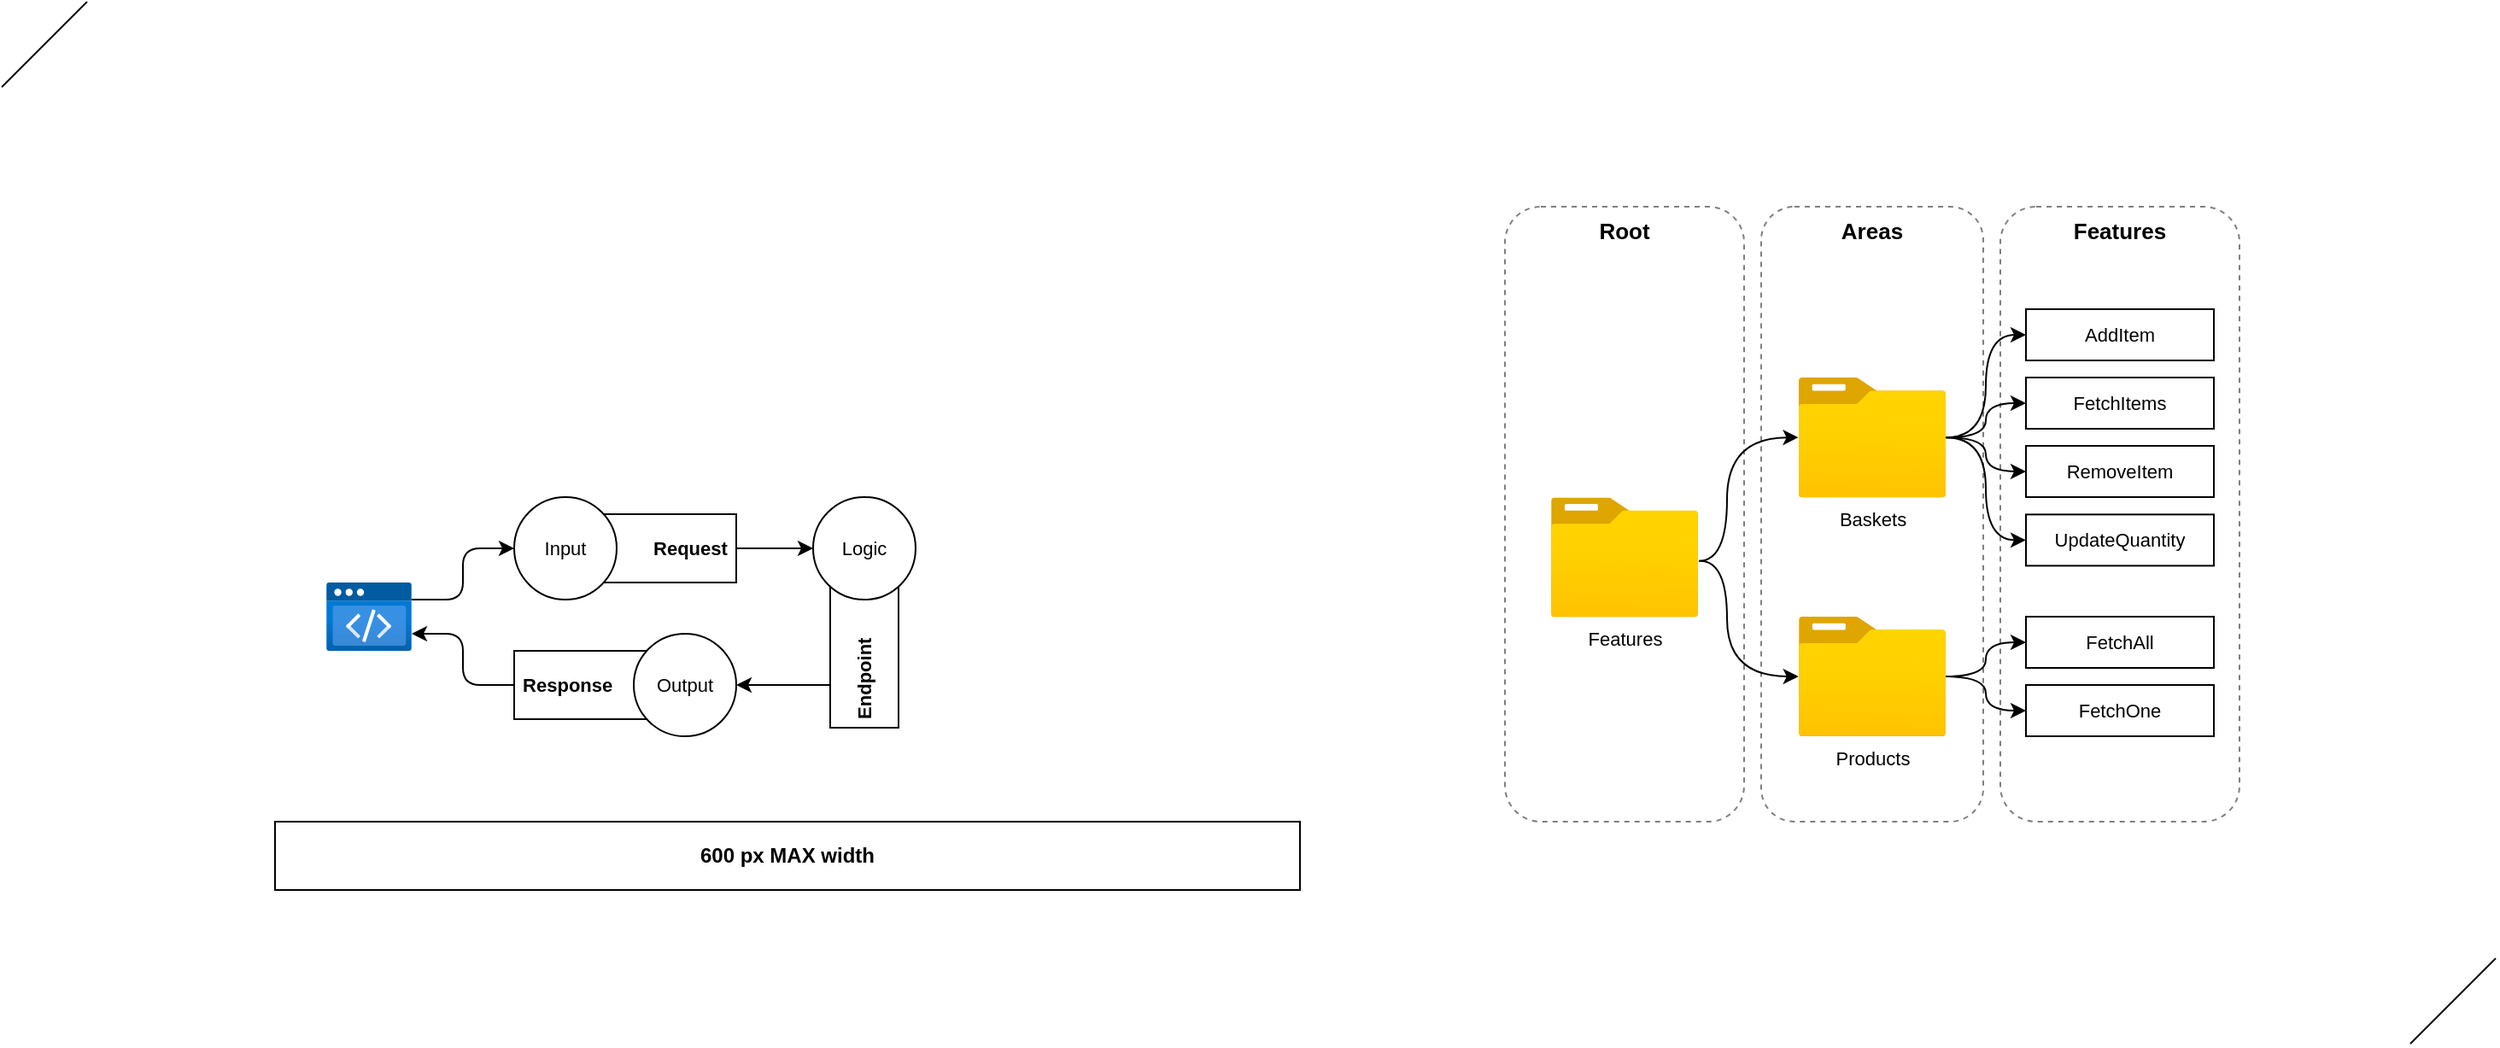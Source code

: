<mxfile>
    <diagram id="xJFc0pOBORfeTmZtKoVe" name="REPR">
        <mxGraphModel dx="1466" dy="25" grid="1" gridSize="10" guides="1" tooltips="1" connect="1" arrows="1" fold="1" page="0" pageScale="1" pageWidth="850" pageHeight="1100" math="0" shadow="0">
            <root>
                <mxCell id="0"/>
                <mxCell id="1" parent="0"/>
                <mxCell id="9" value="" style="endArrow=classic;html=1;shadow=0;fontFamily=Helvetica;fontSize=13;fontColor=#666666;strokeColor=default;" edge="1" parent="1" target="11">
                    <mxGeometry width="50" height="50" relative="1" as="geometry">
                        <mxPoint x="370" y="1200" as="sourcePoint"/>
                        <mxPoint x="660.0" y="1119.5" as="targetPoint"/>
                    </mxGeometry>
                </mxCell>
                <mxCell id="3" value="Request&amp;nbsp;" style="rounded=0;whiteSpace=wrap;html=1;labelBackgroundColor=none;sketch=0;fontSize=11;strokeColor=default;fillStyle=hachure;fontStyle=1;shadow=0;glass=0;fontColor=default;fillColor=default;align=right;" vertex="1" parent="1">
                    <mxGeometry x="220" y="1100" width="90" height="40" as="geometry"/>
                </mxCell>
                <mxCell id="4" value="Input" style="ellipse;whiteSpace=wrap;html=1;aspect=fixed;sketch=0;strokeColor=default;fillColor=default;fontSize=11;fontColor=default;align=center;rounded=0;shadow=0;fontStyle=0;glass=0;fillStyle=hachure;" vertex="1" parent="1">
                    <mxGeometry x="180" y="1090" width="60" height="60" as="geometry"/>
                </mxCell>
                <mxCell id="5" value="" style="endArrow=classic;html=1;shadow=0;fontFamily=Helvetica;fontSize=13;fontColor=#666666;strokeColor=default;edgeStyle=orthogonalEdgeStyle;rounded=0;" edge="1" parent="1" source="3" target="8">
                    <mxGeometry width="50" height="50" relative="1" as="geometry">
                        <mxPoint x="230.0" y="1160" as="sourcePoint"/>
                        <mxPoint x="340" y="1130" as="targetPoint"/>
                    </mxGeometry>
                </mxCell>
                <mxCell id="6" value="" style="endArrow=classic;html=1;shadow=0;fontFamily=Helvetica;fontSize=13;fontColor=#666666;strokeColor=default;edgeStyle=elbowEdgeStyle;exitX=1;exitY=0.25;exitDx=0;exitDy=0;rounded=1;" edge="1" parent="1" source="14" target="4">
                    <mxGeometry width="50" height="50" relative="1" as="geometry">
                        <mxPoint x="120.0" y="1160" as="sourcePoint"/>
                        <mxPoint x="180.0" y="1129.86" as="targetPoint"/>
                    </mxGeometry>
                </mxCell>
                <mxCell id="7" value="&amp;nbsp;Endpoint" style="rounded=0;whiteSpace=wrap;html=1;labelBackgroundColor=none;sketch=0;fontSize=11;strokeColor=default;fillStyle=hachure;fontStyle=1;shadow=0;glass=0;fontColor=default;fillColor=default;align=left;rotation=-90;" vertex="1" parent="1">
                    <mxGeometry x="340" y="1160" width="90" height="40" as="geometry"/>
                </mxCell>
                <mxCell id="8" value="Logic" style="ellipse;whiteSpace=wrap;html=1;aspect=fixed;sketch=0;strokeColor=default;fillColor=default;fontSize=11;fontColor=default;align=center;rounded=0;shadow=0;fontStyle=0;glass=0;fillStyle=hachure;" vertex="1" parent="1">
                    <mxGeometry x="355" y="1090" width="60" height="60" as="geometry"/>
                </mxCell>
                <mxCell id="10" value="&amp;nbsp;Response" style="rounded=0;whiteSpace=wrap;html=1;labelBackgroundColor=none;sketch=0;fontSize=11;strokeColor=default;fillStyle=hachure;fontStyle=1;shadow=0;glass=0;fontColor=default;fillColor=default;align=left;" vertex="1" parent="1">
                    <mxGeometry x="180" y="1180" width="80" height="40" as="geometry"/>
                </mxCell>
                <mxCell id="11" value="Output" style="ellipse;whiteSpace=wrap;html=1;aspect=fixed;sketch=0;strokeColor=default;fillColor=default;fontSize=11;fontColor=default;align=center;rounded=0;shadow=0;fontStyle=0;glass=0;fillStyle=hachure;" vertex="1" parent="1">
                    <mxGeometry x="250" y="1170" width="60" height="60" as="geometry"/>
                </mxCell>
                <mxCell id="12" value="" style="endArrow=classic;html=1;shadow=0;fontFamily=Helvetica;fontSize=13;fontColor=#666666;strokeColor=default;edgeStyle=elbowEdgeStyle;entryX=1;entryY=0.75;entryDx=0;entryDy=0;rounded=1;" edge="1" parent="1" source="10" target="14">
                    <mxGeometry width="50" height="50" relative="1" as="geometry">
                        <mxPoint x="140" y="1199.43" as="sourcePoint"/>
                        <mxPoint x="130" y="1170" as="targetPoint"/>
                    </mxGeometry>
                </mxCell>
                <mxCell id="14" value="" style="rounded=0;whiteSpace=wrap;html=1;strokeColor=none;" vertex="1" parent="1">
                    <mxGeometry x="70" y="1140" width="50" height="40" as="geometry"/>
                </mxCell>
                <mxCell id="15" value="" style="aspect=fixed;html=1;points=[];align=center;image;fontSize=12;image=img/lib/azure2/preview/Static_Apps.svg;" vertex="1" parent="1">
                    <mxGeometry x="70" y="1140" width="50" height="40" as="geometry"/>
                </mxCell>
                <mxCell id="17" value="600 px MAX width" style="rounded=0;whiteSpace=wrap;html=1;fontSize=12;align=center;fontStyle=1" vertex="1" parent="1">
                    <mxGeometry x="40" y="1280" width="600" height="40" as="geometry"/>
                </mxCell>
                <mxCell id="18" value="" style="endArrow=none;html=1;rounded=1;" edge="1" parent="1">
                    <mxGeometry width="50" height="50" relative="1" as="geometry">
                        <mxPoint x="-120" y="850" as="sourcePoint"/>
                        <mxPoint x="-70" y="800" as="targetPoint"/>
                    </mxGeometry>
                </mxCell>
                <mxCell id="19" value="" style="endArrow=none;html=1;rounded=1;" edge="1" parent="1">
                    <mxGeometry width="50" height="50" relative="1" as="geometry">
                        <mxPoint x="1290" y="1410" as="sourcePoint"/>
                        <mxPoint x="1340" y="1360" as="targetPoint"/>
                    </mxGeometry>
                </mxCell>
                <mxCell id="20" value="Root" style="rounded=1;whiteSpace=wrap;html=1;fillColor=default;fontSize=13;align=center;verticalAlign=top;fontStyle=1;dashed=1;strokeColor=default;fontColor=default;fillStyle=auto;opacity=50;" vertex="1" parent="1">
                    <mxGeometry x="760" y="920" width="140" height="360" as="geometry"/>
                </mxCell>
                <mxCell id="21" value="Areas" style="rounded=1;whiteSpace=wrap;html=1;fillColor=default;fontSize=13;align=center;verticalAlign=top;fontStyle=1;dashed=1;strokeColor=default;fontColor=default;fillStyle=auto;opacity=50;movable=1;resizable=1;rotatable=1;deletable=1;editable=1;connectable=1;" vertex="1" parent="1">
                    <mxGeometry x="910" y="920" width="130" height="360" as="geometry"/>
                </mxCell>
                <mxCell id="22" value="Features" style="rounded=1;whiteSpace=wrap;html=1;fillColor=default;fontSize=13;align=center;verticalAlign=top;fontStyle=1;dashed=1;strokeColor=default;fontColor=default;fillStyle=auto;opacity=50;movable=1;resizable=1;rotatable=1;deletable=1;editable=1;connectable=1;" vertex="1" parent="1">
                    <mxGeometry x="1050" y="920" width="140" height="360" as="geometry"/>
                </mxCell>
                <mxCell id="24" style="edgeStyle=elbowEdgeStyle;orthogonalLoop=1;jettySize=auto;html=1;fontSize=13;fontColor=#666666;exitX=1.004;exitY=0.532;exitDx=0;exitDy=0;exitPerimeter=0;curved=1;" edge="1" parent="1" source="26" target="32">
                    <mxGeometry relative="1" as="geometry">
                        <mxPoint x="860" y="1158" as="sourcePoint"/>
                        <Array as="points">
                            <mxPoint x="890" y="1150"/>
                            <mxPoint x="890" y="1158"/>
                        </Array>
                    </mxGeometry>
                </mxCell>
                <mxCell id="25" style="edgeStyle=elbowEdgeStyle;orthogonalLoop=1;jettySize=auto;html=1;fontSize=13;fontColor=#666666;exitX=1.013;exitY=0.532;exitDx=0;exitDy=0;exitPerimeter=0;curved=1;" edge="1" parent="1" source="26" target="27">
                    <mxGeometry relative="1" as="geometry">
                        <Array as="points">
                            <mxPoint x="890" y="1150"/>
                            <mxPoint x="890" y="1208"/>
                        </Array>
                    </mxGeometry>
                </mxCell>
                <mxCell id="26" value="Features" style="aspect=fixed;html=1;points=[];align=center;image;fontSize=11;image=img/lib/azure2/general/Folder_Blank.svg;dashed=1;sketch=0;strokeColor=#B3B3B3;fillColor=#FFFFFF;fontColor=default;fontStyle=0;labelBackgroundColor=none;" vertex="1" parent="1">
                    <mxGeometry x="786.88" y="1090.19" width="86.25" height="70" as="geometry"/>
                </mxCell>
                <mxCell id="63" style="edgeStyle=elbowEdgeStyle;html=1;curved=1;" edge="1" parent="1" source="27" target="57">
                    <mxGeometry relative="1" as="geometry"/>
                </mxCell>
                <mxCell id="64" style="edgeStyle=elbowEdgeStyle;html=1;curved=1;" edge="1" parent="1" source="27" target="58">
                    <mxGeometry relative="1" as="geometry"/>
                </mxCell>
                <mxCell id="27" value="Products" style="aspect=fixed;html=1;points=[];align=center;image;fontSize=11;image=img/lib/azure2/general/Folder_Blank.svg;dashed=1;sketch=0;strokeColor=#B3B3B3;fillColor=#FFFFFF;fontColor=default;fontStyle=0;labelBackgroundColor=none;" vertex="1" parent="1">
                    <mxGeometry x="931.88" y="1160" width="86.25" height="70" as="geometry"/>
                </mxCell>
                <mxCell id="59" style="edgeStyle=elbowEdgeStyle;html=1;entryX=0;entryY=0.5;entryDx=0;entryDy=0;curved=1;" edge="1" parent="1" source="32" target="53">
                    <mxGeometry relative="1" as="geometry"/>
                </mxCell>
                <mxCell id="60" style="edgeStyle=elbowEdgeStyle;html=1;entryX=0;entryY=0.5;entryDx=0;entryDy=0;curved=1;" edge="1" parent="1" source="32" target="55">
                    <mxGeometry relative="1" as="geometry"/>
                </mxCell>
                <mxCell id="61" style="edgeStyle=elbowEdgeStyle;html=1;entryX=0;entryY=0.5;entryDx=0;entryDy=0;curved=1;" edge="1" parent="1" source="32" target="54">
                    <mxGeometry relative="1" as="geometry"/>
                </mxCell>
                <mxCell id="62" style="edgeStyle=elbowEdgeStyle;html=1;entryX=0;entryY=0.5;entryDx=0;entryDy=0;curved=1;" edge="1" parent="1" source="32" target="56">
                    <mxGeometry relative="1" as="geometry"/>
                </mxCell>
                <mxCell id="32" value="Baskets" style="aspect=fixed;html=1;points=[];align=center;image;fontSize=11;image=img/lib/azure2/general/Folder_Blank.svg;dashed=1;sketch=0;strokeColor=#B3B3B3;fillColor=#FFFFFF;fontColor=default;fontStyle=0;labelBackgroundColor=none;" vertex="1" parent="1">
                    <mxGeometry x="931.76" y="1020" width="86.48" height="70.19" as="geometry"/>
                </mxCell>
                <mxCell id="53" value="AddItem" style="rounded=0;whiteSpace=wrap;html=1;sketch=0;strokeColor=default;fillColor=default;fontSize=11;align=center;fontColor=default;" vertex="1" parent="1">
                    <mxGeometry x="1065" y="980" width="110" height="30" as="geometry"/>
                </mxCell>
                <mxCell id="54" value="RemoveItem" style="rounded=0;whiteSpace=wrap;html=1;sketch=0;strokeColor=default;fillColor=default;fontSize=11;align=center;fontColor=default;" vertex="1" parent="1">
                    <mxGeometry x="1065" y="1060" width="110" height="30" as="geometry"/>
                </mxCell>
                <mxCell id="55" value="FetchItems" style="rounded=0;whiteSpace=wrap;html=1;sketch=0;strokeColor=default;fillColor=default;fontSize=11;align=center;fontColor=default;" vertex="1" parent="1">
                    <mxGeometry x="1065" y="1020" width="110" height="30" as="geometry"/>
                </mxCell>
                <mxCell id="56" value="UpdateQuantity" style="rounded=0;whiteSpace=wrap;html=1;sketch=0;strokeColor=default;fillColor=default;fontSize=11;align=center;fontColor=default;" vertex="1" parent="1">
                    <mxGeometry x="1065" y="1100.19" width="110" height="30" as="geometry"/>
                </mxCell>
                <mxCell id="57" value="FetchAll" style="rounded=0;whiteSpace=wrap;html=1;sketch=0;strokeColor=default;fillColor=default;fontSize=11;align=center;fontColor=default;" vertex="1" parent="1">
                    <mxGeometry x="1065" y="1160" width="110" height="30" as="geometry"/>
                </mxCell>
                <mxCell id="58" value="FetchOne" style="rounded=0;whiteSpace=wrap;html=1;sketch=0;strokeColor=default;fillColor=default;fontSize=11;align=center;fontColor=default;" vertex="1" parent="1">
                    <mxGeometry x="1065" y="1200" width="110" height="30" as="geometry"/>
                </mxCell>
            </root>
        </mxGraphModel>
    </diagram>
</mxfile>